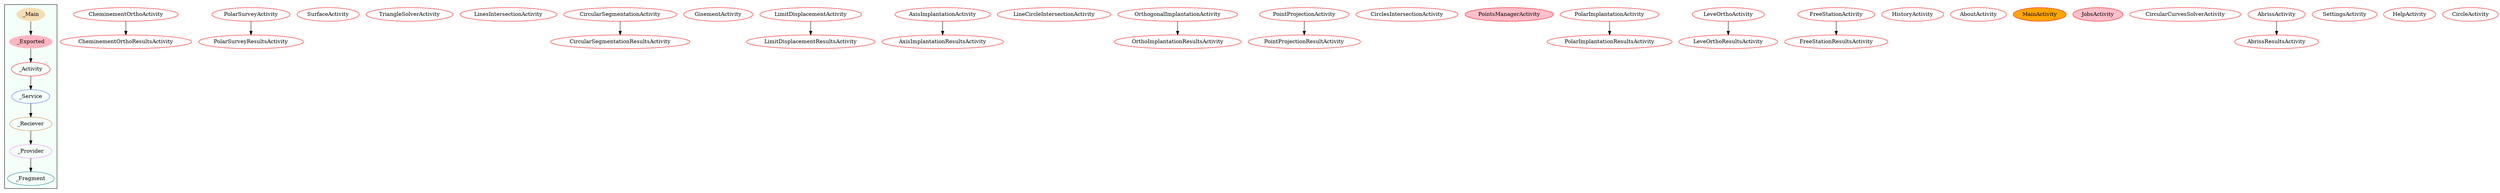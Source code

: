digraph G {
subgraph cluster_legend{ 
bgcolor=mintcream;
_Activity[color = red];
_Service[color = royalblue];
_Provider[color = violet];
_Reciever[color = peru];
_Fragment[color = teal];
_Main[style=filled, fillcolor=wheat, color = mintcream];
_Exported[style=filled, fillcolor=lightpink, color = mintcream];
_Main -> _Exported -> _Activity -> _Service -> _Reciever -> _Provider -> _Fragment; 
}
CheminementOrthoActivity[color = red];
PolarSurveyResultsActivity[color = red];
SurfaceActivity[color = red];
TriangleSolverActivity[color = red];
LinesIntersectionActivity[color = red];
PolarSurveyActivity[color = red];
CircularSegmentationActivity[color = red];
GisementActivity[color = red];
LimitDisplacementActivity[color = red];
AxisImplantationResultsActivity[color = red];
LineCircleIntersectionActivity[color = red];
OrthoImplantationResultsActivity[color = red];
AxisImplantationActivity[color = red];
PointProjectionActivity[color = red];
CirclesIntersectionActivity[color = red];
CircularSegmentationResultsActivity[color = red];
PointsManagerActivity[style=filled, fillcolor=pink, color = red];
PolarImplantationActivity[color = red];
PolarImplantationResultsActivity[color = red];
LeveOrthoActivity[color = red];
FreeStationResultsActivity[color = red];
LimitDisplacementResultsActivity[color = red];
HistoryActivity[color = red];
FreeStationActivity[color = red];
AboutActivity[color = red];
OrthogonalImplantationActivity[color = red];
MainActivity[style=filled, fillcolor=orange, color = red];
JobsActivity[style=filled, fillcolor=pink, color = red];
PointProjectionResultActivity[color = red];
CircularCurvesSolverActivity[color = red];
AbrissActivity[color = red];
CheminementOrthoResultsActivity[color = red];
AbrissResultsActivity[color = red];
SettingsActivity[color = red];
HelpActivity[color = red];
LeveOrthoResultsActivity[color = red];
CircleActivity[color = red];
AbrissActivity->AbrissResultsActivity;
AxisImplantationActivity->AxisImplantationResultsActivity;
PointProjectionActivity->PointProjectionResultActivity;
FreeStationActivity->FreeStationResultsActivity;
OrthogonalImplantationActivity->OrthoImplantationResultsActivity;
CheminementOrthoActivity->CheminementOrthoResultsActivity;
PolarSurveyActivity->PolarSurveyResultsActivity;
CircularSegmentationActivity->CircularSegmentationResultsActivity;
LimitDisplacementActivity->LimitDisplacementResultsActivity;
PolarImplantationActivity->PolarImplantationResultsActivity;
LeveOrthoActivity->LeveOrthoResultsActivity;
}
